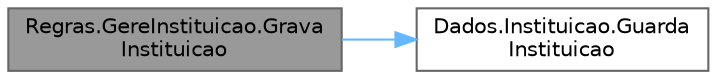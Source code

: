 digraph "Regras.GereInstituicao.GravaInstituicao"
{
 // LATEX_PDF_SIZE
  bgcolor="transparent";
  edge [fontname=Helvetica,fontsize=10,labelfontname=Helvetica,labelfontsize=10];
  node [fontname=Helvetica,fontsize=10,shape=box,height=0.2,width=0.4];
  rankdir="LR";
  Node1 [id="Node000001",label="Regras.GereInstituicao.Grava\lInstituicao",height=0.2,width=0.4,color="gray40", fillcolor="grey60", style="filled", fontcolor="black",tooltip="Funcao que grava as informacoes da instituicao num ficheiro."];
  Node1 -> Node2 [id="edge1_Node000001_Node000002",color="steelblue1",style="solid",tooltip=" "];
  Node2 [id="Node000002",label="Dados.Instituicao.Guarda\lInstituicao",height=0.2,width=0.4,color="grey40", fillcolor="white", style="filled",URL="$class_dados_1_1_instituicao.html#a8ddf8f9a135dd92dd98d1b6c387ec8a6",tooltip="Funcao que guarda todos os dados que fazem parte da instituicao num ficheiro binario."];
}
